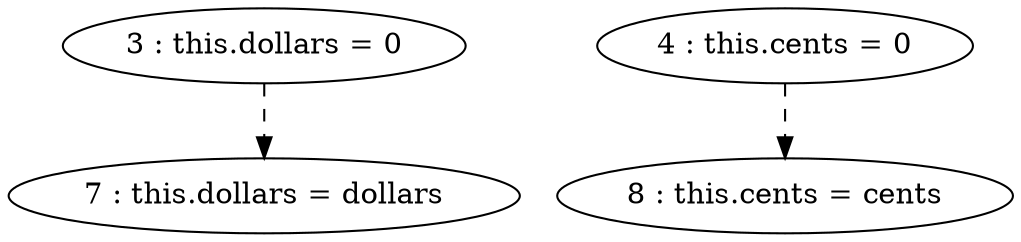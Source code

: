 digraph G {
"3 : this.dollars = 0"
"3 : this.dollars = 0" -> "7 : this.dollars = dollars" [style=dashed]
"4 : this.cents = 0"
"4 : this.cents = 0" -> "8 : this.cents = cents" [style=dashed]
"7 : this.dollars = dollars"
"8 : this.cents = cents"
}